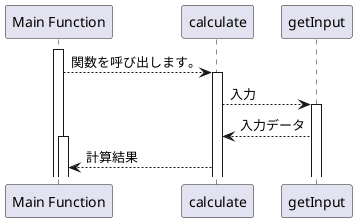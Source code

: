 @startuml
participant "Main Function"
participant "calculate"
participant "getInput"
activate "Main Function"
"Main Function"-->calculate:関数を呼び出します。
activate "calculate"
"calculate"-->getInput:入力
activate "getInput"
"getInput"-->calculate:入力データ
activate "Main Function"
"calculate"-->"Main Function":計算結果
@enduml